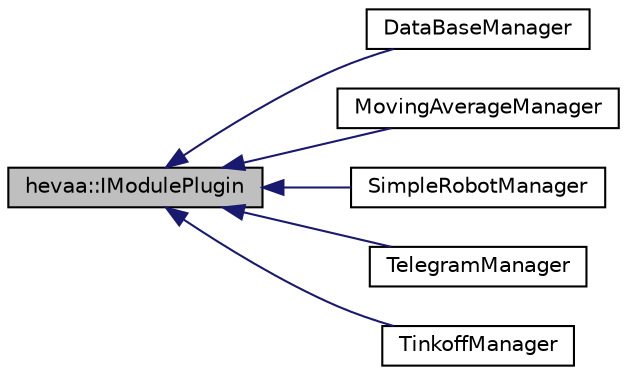 digraph "hevaa::IModulePlugin"
{
 // LATEX_PDF_SIZE
  edge [fontname="Helvetica",fontsize="10",labelfontname="Helvetica",labelfontsize="10"];
  node [fontname="Helvetica",fontsize="10",shape=record];
  rankdir="LR";
  Node1 [label="hevaa::IModulePlugin",height=0.2,width=0.4,color="black", fillcolor="grey75", style="filled", fontcolor="black",tooltip=" "];
  Node1 -> Node2 [dir="back",color="midnightblue",fontsize="10",style="solid",fontname="Helvetica"];
  Node2 [label="DataBaseManager",height=0.2,width=0.4,color="black", fillcolor="white", style="filled",URL="$class_data_base_manager.html",tooltip="Менеджер базы данных"];
  Node1 -> Node3 [dir="back",color="midnightblue",fontsize="10",style="solid",fontname="Helvetica"];
  Node3 [label="MovingAverageManager",height=0.2,width=0.4,color="black", fillcolor="white", style="filled",URL="$class_moving_average_manager.html",tooltip=" "];
  Node1 -> Node4 [dir="back",color="midnightblue",fontsize="10",style="solid",fontname="Helvetica"];
  Node4 [label="SimpleRobotManager",height=0.2,width=0.4,color="black", fillcolor="white", style="filled",URL="$class_simple_robot_manager.html",tooltip="Менеджер простого торгового робота"];
  Node1 -> Node5 [dir="back",color="midnightblue",fontsize="10",style="solid",fontname="Helvetica"];
  Node5 [label="TelegramManager",height=0.2,width=0.4,color="black", fillcolor="white", style="filled",URL="$class_telegram_manager.html",tooltip="Менеджер телеграм бота"];
  Node1 -> Node6 [dir="back",color="midnightblue",fontsize="10",style="solid",fontname="Helvetica"];
  Node6 [label="TinkoffManager",height=0.2,width=0.4,color="black", fillcolor="white", style="filled",URL="$class_tinkoff_manager.html",tooltip="Менеджер Тинькофф Инвестиций"];
}
